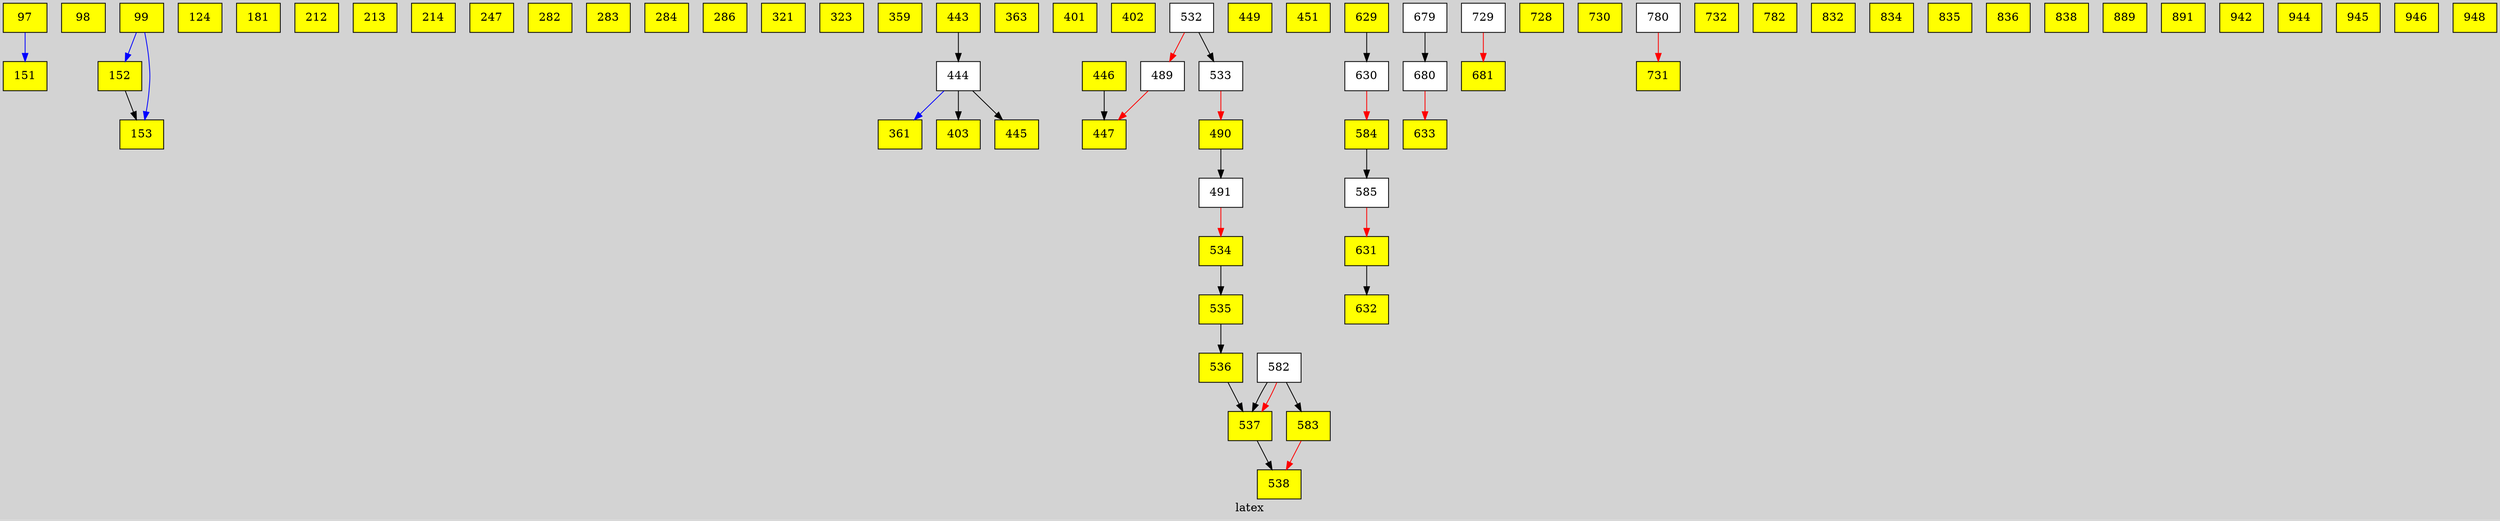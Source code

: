 digraph G {
graph [bgcolor=lightgrey]
node [shape=box]
label = "latex";
texlbl = "\huge{$time(s) = 1.55465e+08              \ \ \ \ T_9 = 0.3              \ \ \ \ \rho(g/cc) = 1000              \ \ \ \ {\mathrm{flow}_{max}} = 6.18087e-13$}";
97 [texlbl="\huge{$^{20}\mathrm{Ne}$}"             pos="750,750!",             style=filled, fillcolor="yellow"             ]
;
98 [texlbl="\huge{$^{21}\mathrm{Ne}$}"             pos="825,750!",             style=filled, fillcolor="yellow"             ]
;
99 [texlbl="\huge{$^{22}\mathrm{Ne}$}"             pos="900,750!",             style=filled, fillcolor="yellow"             ]
;
124 [texlbl="\huge{$^{23}\mathrm{Na}$}"             pos="900,825!",             style=filled, fillcolor="yellow"             ]
;
151 [texlbl="\huge{$^{24}\mathrm{Mg}$}"             pos="900,900!",             style=filled, fillcolor="yellow"             ]
;
152 [texlbl="\huge{$^{25}\mathrm{Mg}$}"             pos="975,900!",             style=filled, fillcolor="yellow"             ]
;
153 [texlbl="\huge{$^{26}\mathrm{Mg}$}"             pos="1050,900!",             style=filled, fillcolor="yellow"             ]
;
181 [texlbl="\huge{$^{27}\mathrm{Al}$}"             pos="1050,975!",             style=filled, fillcolor="yellow"             ]
;
212 [texlbl="\huge{$^{28}\mathrm{Si}$}"             pos="1050,1050!",             style=filled, fillcolor="yellow"             ]
;
213 [texlbl="\huge{$^{29}\mathrm{Si}$}"             pos="1125,1050!",             style=filled, fillcolor="yellow"             ]
;
214 [texlbl="\huge{$^{30}\mathrm{Si}$}"             pos="1200,1050!",             style=filled, fillcolor="yellow"             ]
;
247 [texlbl="\huge{$^{31}\mathrm{P}$}"             pos="1200,1125!",             style=filled, fillcolor="yellow"             ]
;
282 [texlbl="\huge{$^{32}\mathrm{S}$}"             pos="1200,1200!",             style=filled, fillcolor="yellow"             ]
;
283 [texlbl="\huge{$^{33}\mathrm{S}$}"             pos="1275,1200!",             style=filled, fillcolor="yellow"             ]
;
284 [texlbl="\huge{$^{34}\mathrm{S}$}"             pos="1350,1200!",             style=filled, fillcolor="yellow"             ]
;
286 [texlbl="\huge{$^{36}\mathrm{S}$}"             pos="1500,1200!",             style=filled, fillcolor="yellow"             ]
;
321 [texlbl="\huge{$^{35}\mathrm{Cl}$}"             pos="1350,1275!",             style=filled, fillcolor="yellow"             ]
;
323 [texlbl="\huge{$^{37}\mathrm{Cl}$}"             pos="1500,1275!",             style=filled, fillcolor="yellow"             ]
;
359 [texlbl="\huge{$^{36}\mathrm{Ar}$}"             pos="1350,1350!",             style=filled, fillcolor="yellow"             ]
;
361 [texlbl="\huge{$^{38}\mathrm{Ar}$}"             pos="1500,1350!",             style=filled, fillcolor="yellow"             ]
;
363 [texlbl="\huge{$^{40}\mathrm{Ar}$}"             pos="1650,1350!",             style=filled, fillcolor="yellow"             ]
;
401 [texlbl="\huge{$^{39}\mathrm{K}$}"             pos="1500,1425!",             style=filled, fillcolor="yellow"             ]
;
402 [texlbl="\huge{$^{40}\mathrm{K}$}"             pos="1575,1425!",             style=filled, fillcolor="yellow"             ]
;
403 [texlbl="\huge{$^{41}\mathrm{K}$}"             pos="1650,1425!",             style=filled, fillcolor="yellow"             ]
;
443 [texlbl="\huge{$^{40}\mathrm{Ca}$}"             pos="1500,1500!",             style=filled, fillcolor="yellow"             ]
;
444 [texlbl="\huge{$^{41}\mathrm{Ca}$}"             pos="1575,1500!",             style=filled, fillcolor="white"             ]
;
445 [texlbl="\huge{$^{42}\mathrm{Ca}$}"             pos="1650,1500!",             style=filled, fillcolor="yellow"             ]
;
446 [texlbl="\huge{$^{43}\mathrm{Ca}$}"             pos="1725,1500!",             style=filled, fillcolor="yellow"             ]
;
447 [texlbl="\huge{$^{44}\mathrm{Ca}$}"             pos="1800,1500!",             style=filled, fillcolor="yellow"             ]
;
449 [texlbl="\huge{$^{46}\mathrm{Ca}$}"             pos="1950,1500!",             style=filled, fillcolor="yellow"             ]
;
451 [texlbl="\huge{$^{48}\mathrm{Ca}$}"             pos="2100,1500!",             style=filled, fillcolor="yellow"             ]
;
489 [texlbl="\huge{$^{44}\mathrm{Sc}$}"             pos="1725,1575!",             style=filled, fillcolor="white"             ]
;
490 [texlbl="\huge{$^{45}\mathrm{Sc}$}"             pos="1800,1575!",             style=filled, fillcolor="yellow"             ]
;
491 [texlbl="\huge{$^{46}\mathrm{Sc}$}"             pos="1875,1575!",             style=filled, fillcolor="white"             ]
;
532 [texlbl="\huge{$^{44}\mathrm{Ti}$}"             pos="1650,1650!",             style=filled, fillcolor="white"             ]
;
533 [texlbl="\huge{$^{45}\mathrm{Ti}$}"             pos="1725,1650!",             style=filled, fillcolor="white"             ]
;
534 [texlbl="\huge{$^{46}\mathrm{Ti}$}"             pos="1800,1650!",             style=filled, fillcolor="yellow"             ]
;
535 [texlbl="\huge{$^{47}\mathrm{Ti}$}"             pos="1875,1650!",             style=filled, fillcolor="yellow"             ]
;
536 [texlbl="\huge{$^{48}\mathrm{Ti}$}"             pos="1950,1650!",             style=filled, fillcolor="yellow"             ]
;
537 [texlbl="\huge{$^{49}\mathrm{Ti}$}"             pos="2025,1650!",             style=filled, fillcolor="yellow"             ]
;
538 [texlbl="\huge{$^{50}\mathrm{Ti}$}"             pos="2100,1650!",             style=filled, fillcolor="yellow"             ]
;
582 [texlbl="\huge{$^{49}\mathrm{V}$}"             pos="1950,1725!",             style=filled, fillcolor="white"             ]
;
583 [texlbl="\huge{$^{50}\mathrm{V}$}"             pos="2025,1725!",             style=filled, fillcolor="yellow"             ]
;
584 [texlbl="\huge{$^{51}\mathrm{V}$}"             pos="2100,1725!",             style=filled, fillcolor="yellow"             ]
;
585 [texlbl="\huge{$^{52}\mathrm{V}$}"             pos="2175,1725!",             style=filled, fillcolor="white"             ]
;
629 [texlbl="\huge{$^{50}\mathrm{Cr}$}"             pos="1950,1800!",             style=filled, fillcolor="yellow"             ]
;
630 [texlbl="\huge{$^{51}\mathrm{Cr}$}"             pos="2025,1800!",             style=filled, fillcolor="white"             ]
;
631 [texlbl="\huge{$^{52}\mathrm{Cr}$}"             pos="2100,1800!",             style=filled, fillcolor="yellow"             ]
;
632 [texlbl="\huge{$^{53}\mathrm{Cr}$}"             pos="2175,1800!",             style=filled, fillcolor="yellow"             ]
;
633 [texlbl="\huge{$^{54}\mathrm{Cr}$}"             pos="2250,1800!",             style=filled, fillcolor="yellow"             ]
;
679 [texlbl="\huge{$^{53}\mathrm{Mn}$}"             pos="2100,1875!",             style=filled, fillcolor="white"             ]
;
680 [texlbl="\huge{$^{54}\mathrm{Mn}$}"             pos="2175,1875!",             style=filled, fillcolor="white"             ]
;
681 [texlbl="\huge{$^{55}\mathrm{Mn}$}"             pos="2250,1875!",             style=filled, fillcolor="yellow"             ]
;
728 [texlbl="\huge{$^{54}\mathrm{Fe}$}"             pos="2100,1950!",             style=filled, fillcolor="yellow"             ]
;
729 [texlbl="\huge{$^{55}\mathrm{Fe}$}"             pos="2175,1950!",             style=filled, fillcolor="white"             ]
;
730 [texlbl="\huge{$^{56}\mathrm{Fe}$}"             pos="2250,1950!",             style=filled, fillcolor="yellow"             ]
;
731 [texlbl="\huge{$^{57}\mathrm{Fe}$}"             pos="2325,1950!",             style=filled, fillcolor="yellow"             ]
;
732 [texlbl="\huge{$^{58}\mathrm{Fe}$}"             pos="2400,1950!",             style=filled, fillcolor="yellow"             ]
;
780 [texlbl="\huge{$^{57}\mathrm{Co}$}"             pos="2250,2025!",             style=filled, fillcolor="white"             ]
;
782 [texlbl="\huge{$^{59}\mathrm{Co}$}"             pos="2400,2025!",             style=filled, fillcolor="yellow"             ]
;
832 [texlbl="\huge{$^{58}\mathrm{Ni}$}"             pos="2250,2100!",             style=filled, fillcolor="yellow"             ]
;
834 [texlbl="\huge{$^{60}\mathrm{Ni}$}"             pos="2400,2100!",             style=filled, fillcolor="yellow"             ]
;
835 [texlbl="\huge{$^{61}\mathrm{Ni}$}"             pos="2475,2100!",             style=filled, fillcolor="yellow"             ]
;
836 [texlbl="\huge{$^{62}\mathrm{Ni}$}"             pos="2550,2100!",             style=filled, fillcolor="yellow"             ]
;
838 [texlbl="\huge{$^{64}\mathrm{Ni}$}"             pos="2700,2100!",             style=filled, fillcolor="yellow"             ]
;
889 [texlbl="\huge{$^{63}\mathrm{Cu}$}"             pos="2550,2175!",             style=filled, fillcolor="yellow"             ]
;
891 [texlbl="\huge{$^{65}\mathrm{Cu}$}"             pos="2700,2175!",             style=filled, fillcolor="yellow"             ]
;
942 [texlbl="\huge{$^{64}\mathrm{Zn}$}"             pos="2550,2250!",             style=filled, fillcolor="yellow"             ]
;
944 [texlbl="\huge{$^{66}\mathrm{Zn}$}"             pos="2700,2250!",             style=filled, fillcolor="yellow"             ]
;
945 [texlbl="\huge{$^{67}\mathrm{Zn}$}"             pos="2775,2250!",             style=filled, fillcolor="yellow"             ]
;
946 [texlbl="\huge{$^{68}\mathrm{Zn}$}"             pos="2850,2250!",             style=filled, fillcolor="yellow"             ]
;
948 [texlbl="\huge{$^{70}\mathrm{Zn}$}"             pos="3000,2250!",             style=filled, fillcolor="yellow"             ]
;
780->731 [style="line width = 0.0163pt, solid" color = "red"]
;
630->584 [style="line width = 2.1711pt, solid" color = "red"]
;
729->681 [style="line width = 0.0119pt, solid" color = "red"]
;
97->151 [style="line width = 0.0214pt, solid" color = "blue"]
;
99->153 [style="line width = 2.4137pt, solid" color = "blue"]
;
680->633 [style="line width = 0.0633pt, solid" color = "red"]
;
443->444 [style="line width = 1.7791pt, solid" color = "black"]
;
444->445 [style="line width = 0.0409pt, solid" color = "black"]
;
444->403 [style="line width = 0.0101pt, solid" color = "black"]
;
444->361 [style="line width = 0.4862pt, solid" color = "blue"]
;
446->447 [style="line width = 0.0732pt, solid" color = "black"]
;
629->630 [style="line width = 2.1140pt, solid" color = "black"]
;
631->632 [style="line width = 0.0590pt, solid" color = "black"]
;
99->152 [style="line width = 7.3654pt, solid" color = "blue"]
;
152->153 [style="line width = 0.0170pt, solid" color = "black"]
;
679->680 [style="line width = 0.0462pt, solid" color = "black"]
;
490->491 [style="line width = 0.2189pt, solid" color = "black"]
;
532->533 [style="line width = 0.0807pt, solid" color = "black"]
;
534->535 [style="line width = 0.1180pt, solid" color = "black"]
;
535->536 [style="line width = 0.3955pt, solid" color = "black"]
;
536->537 [style="line width = 1.3162pt, solid" color = "black"]
;
537->538 [style="line width = 0.5562pt, solid" color = "black"]
;
582->537 [style="line width = 0.0103pt, solid" color = "black"]
;
582->583 [style="line width = 0.0497pt, solid" color = "black"]
;
584->585 [style="line width = 0.8784pt, solid" color = "black"]
;
489->447 [style="line width = 0.4118pt, solid" color = "red"]
;
491->534 [style="line width = 0.2385pt, solid" color = "red"]
;
532->489 [style="line width = 0.4055pt, solid" color = "red"]
;
533->490 [style="line width = 0.0807pt, solid" color = "red"]
;
582->537 [style="line width = 10.0000pt, solid" color = "red"]
;
583->538 [style="line width = 0.0828pt, solid" color = "red"]
;
585->631 [style="line width = 0.8784pt, solid" color = "red"]
;
}
